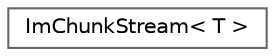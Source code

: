 digraph "Graphical Class Hierarchy"
{
 // LATEX_PDF_SIZE
  bgcolor="transparent";
  edge [fontname=Helvetica,fontsize=10,labelfontname=Helvetica,labelfontsize=10];
  node [fontname=Helvetica,fontsize=10,shape=box,height=0.2,width=0.4];
  rankdir="LR";
  Node0 [id="Node000000",label="ImChunkStream\< T \>",height=0.2,width=0.4,color="grey40", fillcolor="white", style="filled",URL="$struct_im_chunk_stream.html",tooltip=" "];
}
